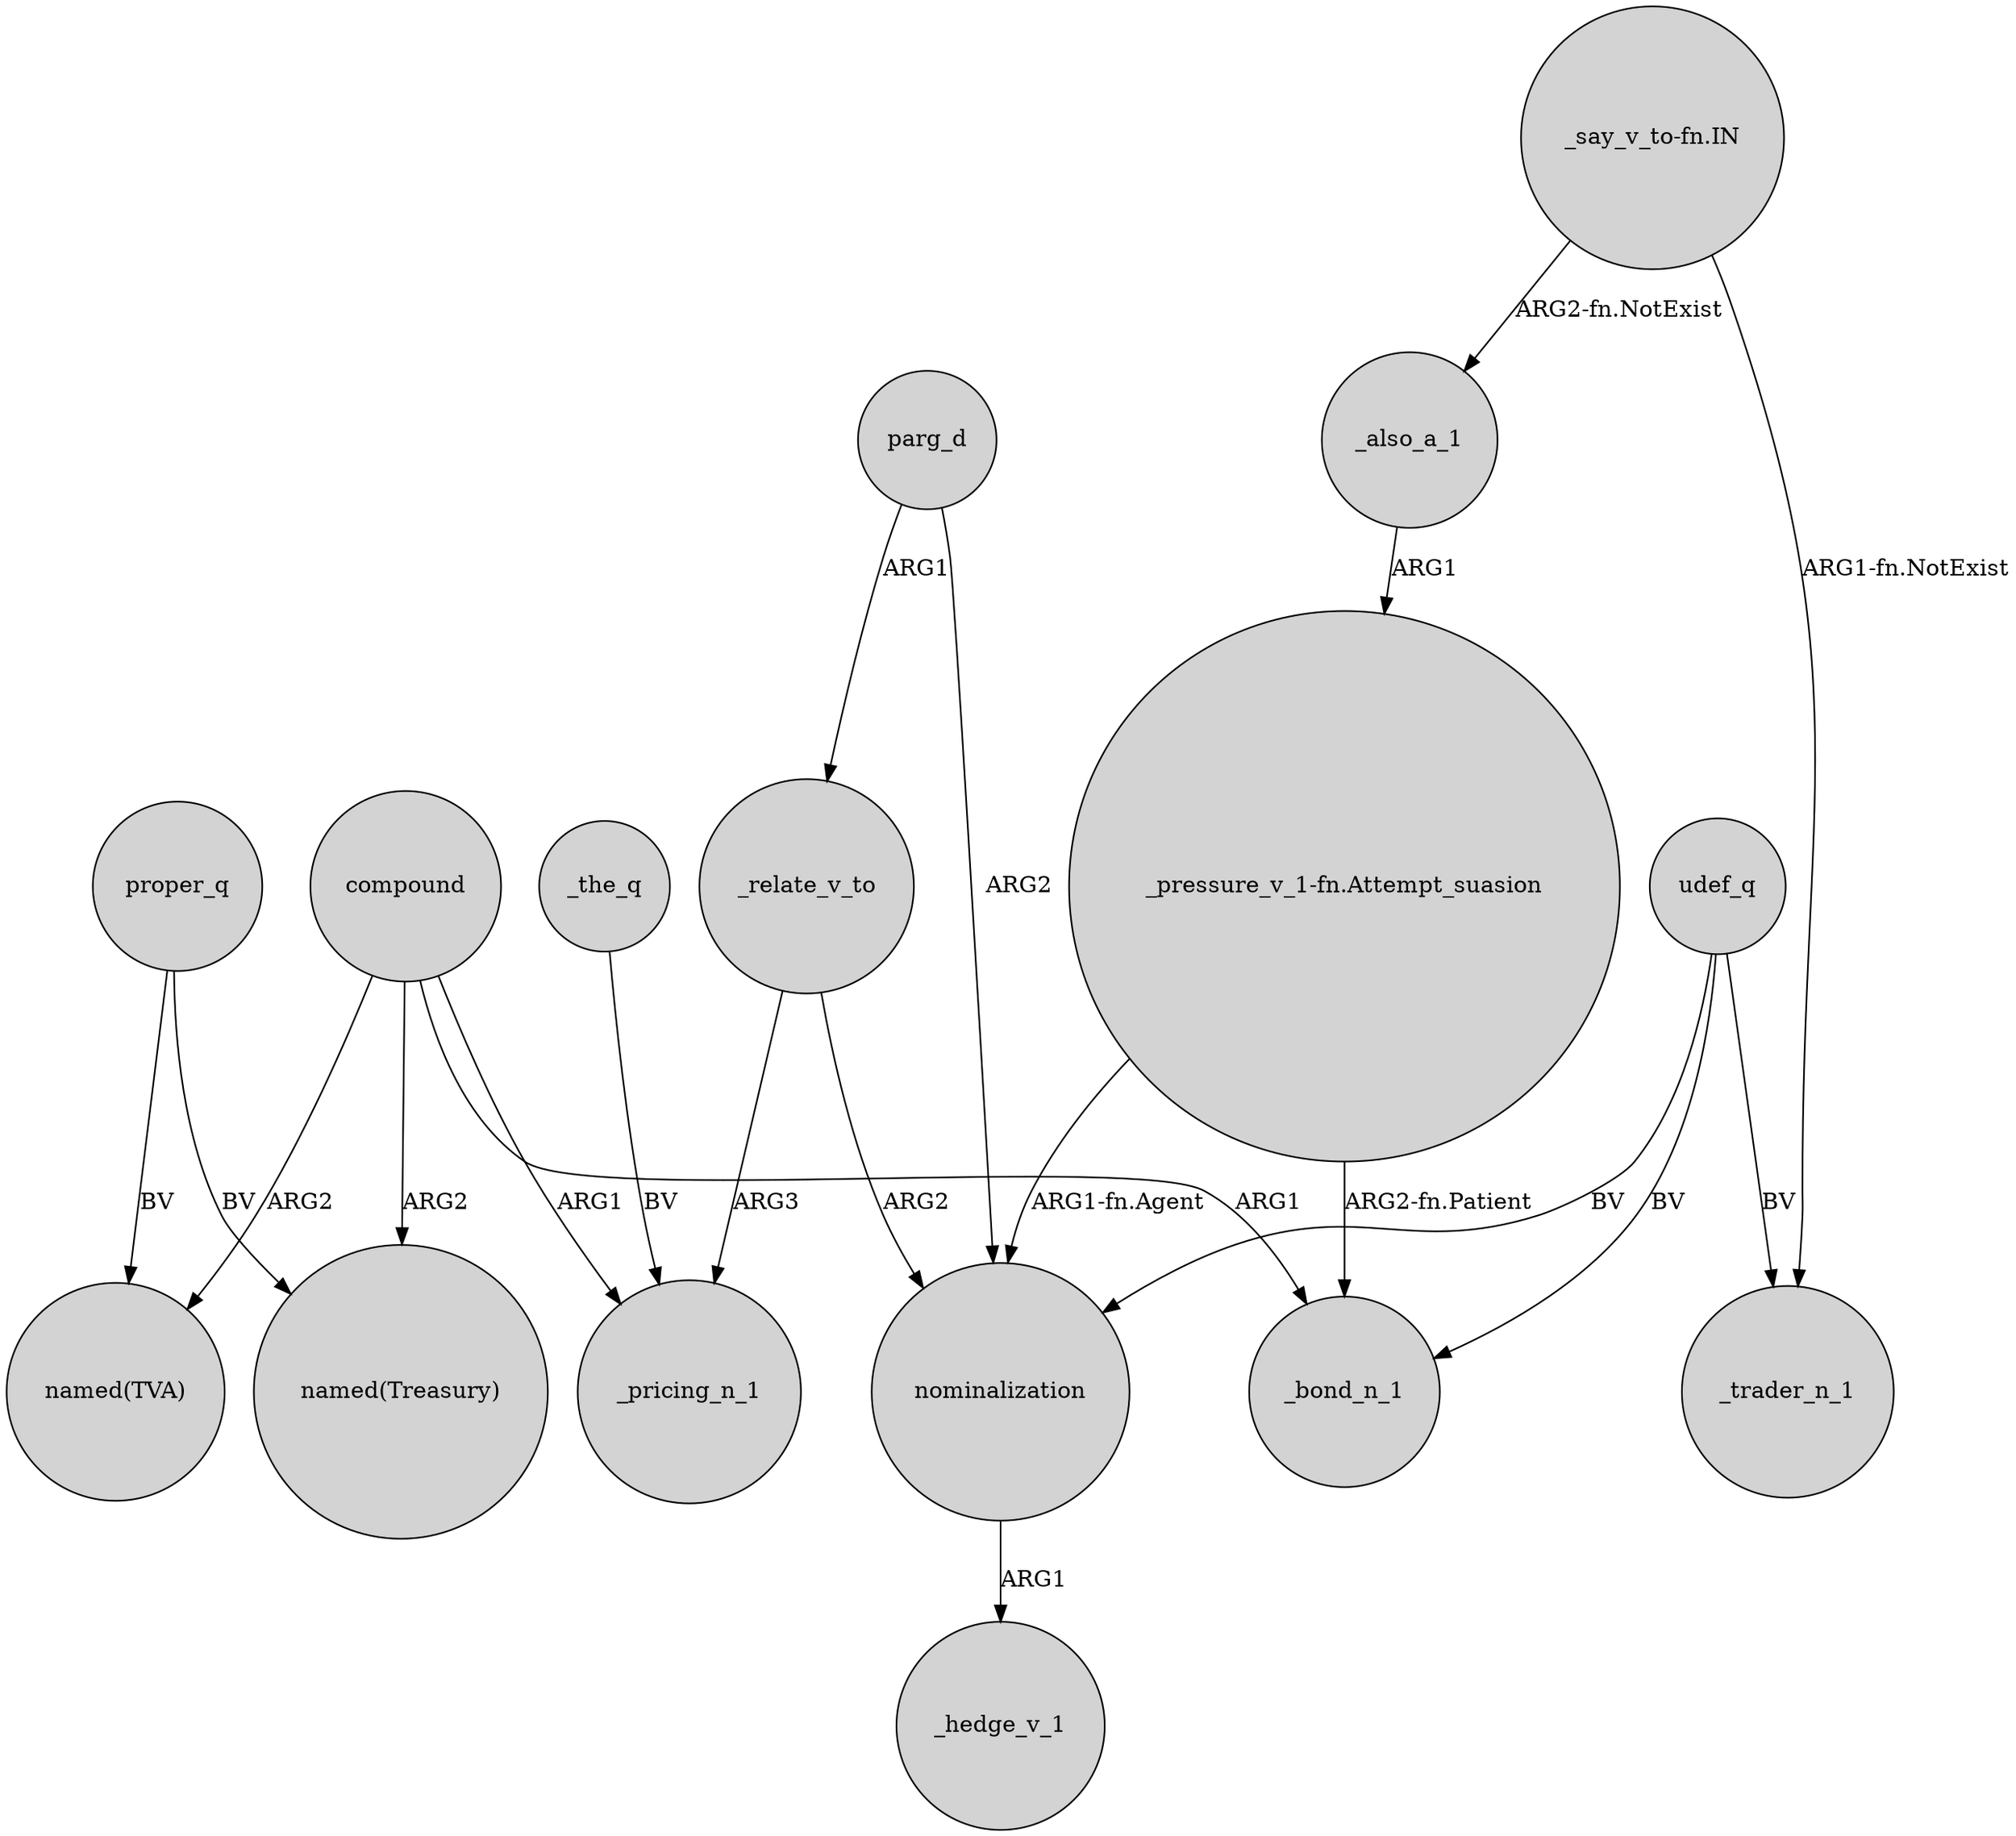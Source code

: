 digraph {
	node [shape=circle style=filled]
	compound -> "named(Treasury)" [label=ARG2]
	udef_q -> _trader_n_1 [label=BV]
	compound -> _pricing_n_1 [label=ARG1]
	parg_d -> _relate_v_to [label=ARG1]
	_the_q -> _pricing_n_1 [label=BV]
	compound -> _bond_n_1 [label=ARG1]
	"_pressure_v_1-fn.Attempt_suasion" -> _bond_n_1 [label="ARG2-fn.Patient"]
	_also_a_1 -> "_pressure_v_1-fn.Attempt_suasion" [label=ARG1]
	_relate_v_to -> _pricing_n_1 [label=ARG3]
	udef_q -> _bond_n_1 [label=BV]
	"_say_v_to-fn.IN" -> _also_a_1 [label="ARG2-fn.NotExist"]
	parg_d -> nominalization [label=ARG2]
	_relate_v_to -> nominalization [label=ARG2]
	udef_q -> nominalization [label=BV]
	proper_q -> "named(Treasury)" [label=BV]
	proper_q -> "named(TVA)" [label=BV]
	"_say_v_to-fn.IN" -> _trader_n_1 [label="ARG1-fn.NotExist"]
	"_pressure_v_1-fn.Attempt_suasion" -> nominalization [label="ARG1-fn.Agent"]
	nominalization -> _hedge_v_1 [label=ARG1]
	compound -> "named(TVA)" [label=ARG2]
}
